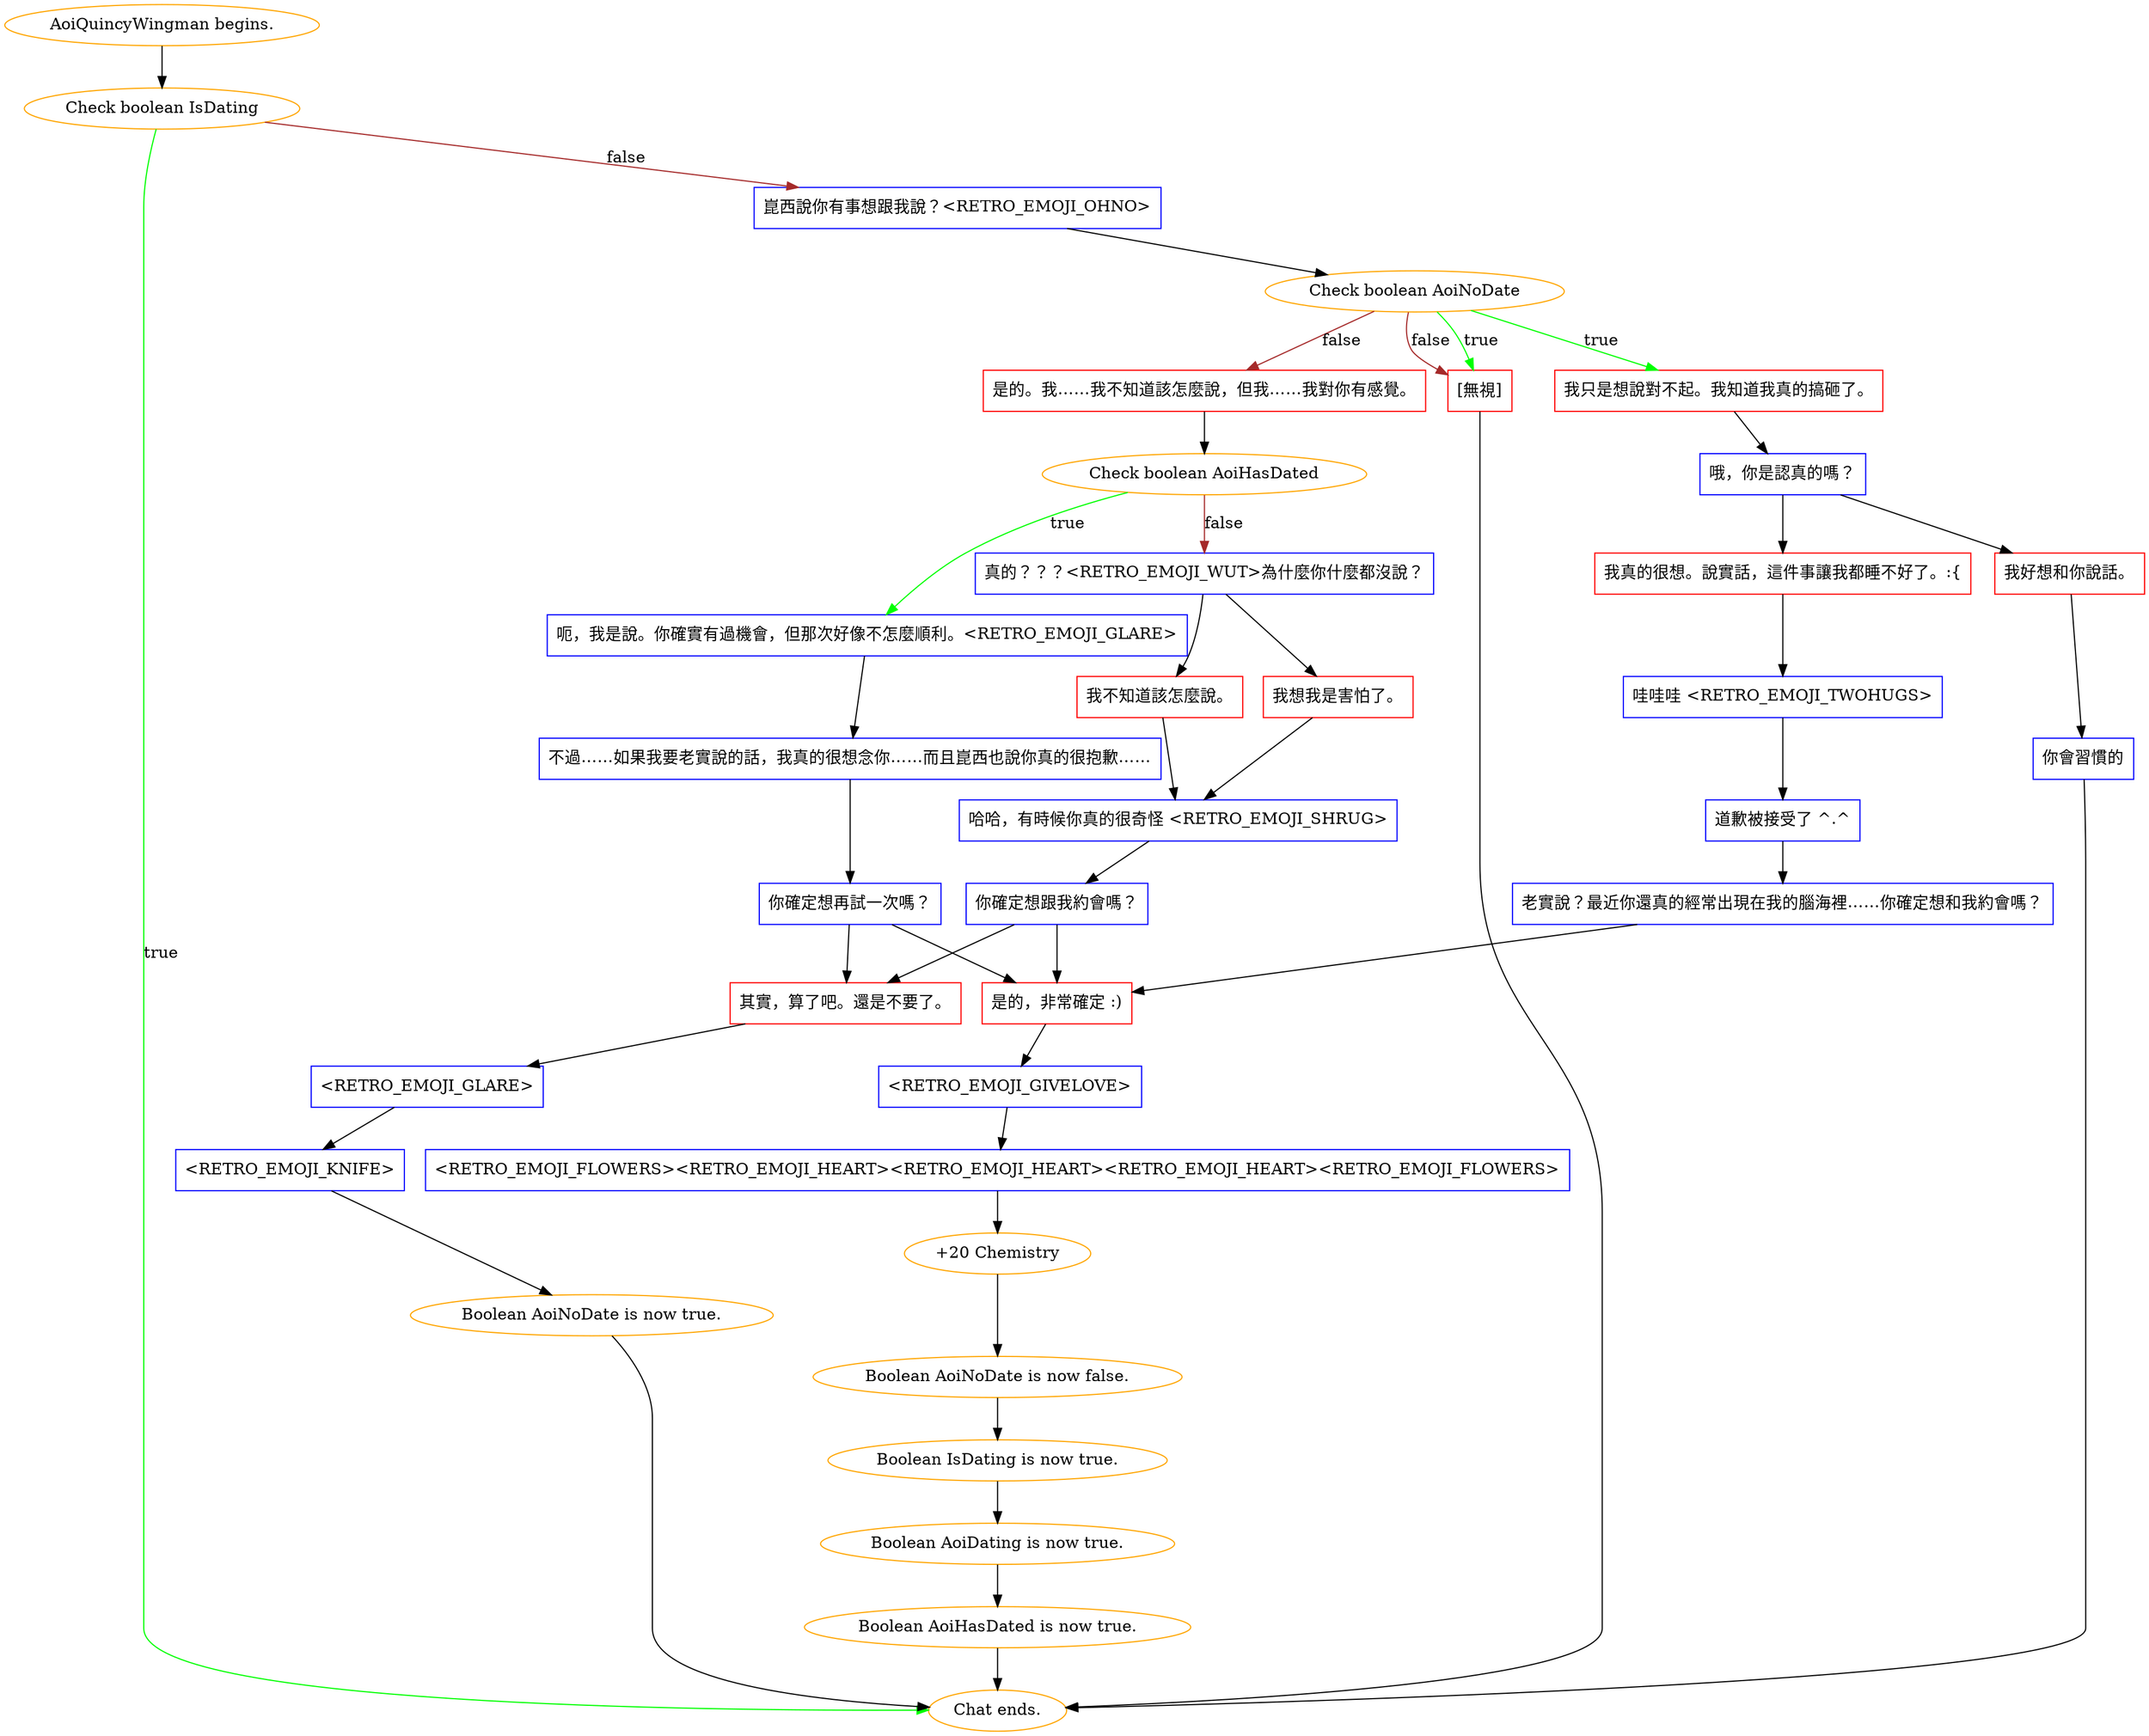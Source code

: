 digraph {
	"AoiQuincyWingman begins." [color=orange];
		"AoiQuincyWingman begins." -> j4275867195;
	j4275867195 [label="Check boolean IsDating",color=orange];
		j4275867195 -> "Chat ends." [label=true,color=green];
		j4275867195 -> j4168923110 [label=false,color=brown];
	"Chat ends." [color=orange];
	j4168923110 [label="崑西說你有事想跟我說？<RETRO_EMOJI_OHNO>",shape=box,color=blue];
		j4168923110 -> j1671287374;
	j1671287374 [label="Check boolean AoiNoDate",color=orange];
		j1671287374 -> j1061021595 [label=true,color=green];
		j1671287374 -> j1920036745 [label=true,color=green];
		j1671287374 -> j3022813084 [label=false,color=brown];
		j1671287374 -> j1920036745 [label=false,color=brown];
	j1061021595 [label="我只是想說對不起。我知道我真的搞砸了。",shape=box,color=red];
		j1061021595 -> j3617694888;
	j1920036745 [label="[無視]",shape=box,color=red];
		j1920036745 -> "Chat ends.";
	j3022813084 [label="是的。我……我不知道該怎麼說，但我……我對你有感覺。",shape=box,color=red];
		j3022813084 -> j706442450;
	j3617694888 [label="哦，你是認真的嗎？",shape=box,color=blue];
		j3617694888 -> j2326297872;
		j3617694888 -> j1530836479;
	j706442450 [label="Check boolean AoiHasDated",color=orange];
		j706442450 -> j1867728187 [label=true,color=green];
		j706442450 -> j3277828480 [label=false,color=brown];
	j2326297872 [label="我好想和你說話。",shape=box,color=red];
		j2326297872 -> j673508081;
	j1530836479 [label="我真的很想。說實話，這件事讓我都睡不好了。:{",shape=box,color=red];
		j1530836479 -> j85927109;
	j1867728187 [label="呃，我是說。你確實有過機會，但那次好像不怎麼順利。<RETRO_EMOJI_GLARE>",shape=box,color=blue];
		j1867728187 -> j2139318116;
	j3277828480 [label="真的？？？<RETRO_EMOJI_WUT>為什麼你什麼都沒說？",shape=box,color=blue];
		j3277828480 -> j2508166018;
		j3277828480 -> j2568960154;
	j673508081 [label="你會習慣的",shape=box,color=blue];
		j673508081 -> "Chat ends.";
	j85927109 [label="哇哇哇 <RETRO_EMOJI_TWOHUGS>",shape=box,color=blue];
		j85927109 -> j4210832431;
	j2139318116 [label="不過……如果我要老實說的話，我真的很想念你……而且崑西也說你真的很抱歉……",shape=box,color=blue];
		j2139318116 -> j2643823822;
	j2508166018 [label="我不知道該怎麼說。",shape=box,color=red];
		j2508166018 -> j3334348263;
	j2568960154 [label="我想我是害怕了。",shape=box,color=red];
		j2568960154 -> j3334348263;
	j4210832431 [label="道歉被接受了 ^.^",shape=box,color=blue];
		j4210832431 -> j1089373746;
	j2643823822 [label="你確定想再試一次嗎？",shape=box,color=blue];
		j2643823822 -> j2110673044;
		j2643823822 -> j1805600796;
	j3334348263 [label="哈哈，有時候你真的很奇怪 <RETRO_EMOJI_SHRUG>",shape=box,color=blue];
		j3334348263 -> j3280938289;
	j1089373746 [label="老實說？最近你還真的經常出現在我的腦海裡……你確定想和我約會嗎？",shape=box,color=blue];
		j1089373746 -> j1805600796;
	j2110673044 [label="其實，算了吧。還是不要了。",shape=box,color=red];
		j2110673044 -> j3352843875;
	j1805600796 [label="是的，非常確定 :)",shape=box,color=red];
		j1805600796 -> j3886539754;
	j3280938289 [label="你確定想跟我約會嗎？",shape=box,color=blue];
		j3280938289 -> j2110673044;
		j3280938289 -> j1805600796;
	j3352843875 [label="<RETRO_EMOJI_GLARE>",shape=box,color=blue];
		j3352843875 -> j2157777942;
	j3886539754 [label="<RETRO_EMOJI_GIVELOVE>",shape=box,color=blue];
		j3886539754 -> j3987177565;
	j2157777942 [label="<RETRO_EMOJI_KNIFE>",shape=box,color=blue];
		j2157777942 -> j4121660697;
	j3987177565 [label="<RETRO_EMOJI_FLOWERS><RETRO_EMOJI_HEART><RETRO_EMOJI_HEART><RETRO_EMOJI_HEART><RETRO_EMOJI_FLOWERS>",shape=box,color=blue];
		j3987177565 -> j4188135732;
	j4121660697 [label="Boolean AoiNoDate is now true.",color=orange];
		j4121660697 -> "Chat ends.";
	j4188135732 [label="+20 Chemistry",color=orange];
		j4188135732 -> j3778535093;
	j3778535093 [label="Boolean AoiNoDate is now false.",color=orange];
		j3778535093 -> j823539306;
	j823539306 [label="Boolean IsDating is now true.",color=orange];
		j823539306 -> j3427397763;
	j3427397763 [label="Boolean AoiDating is now true.",color=orange];
		j3427397763 -> j2702152868;
	j2702152868 [label="Boolean AoiHasDated is now true.",color=orange];
		j2702152868 -> "Chat ends.";
}